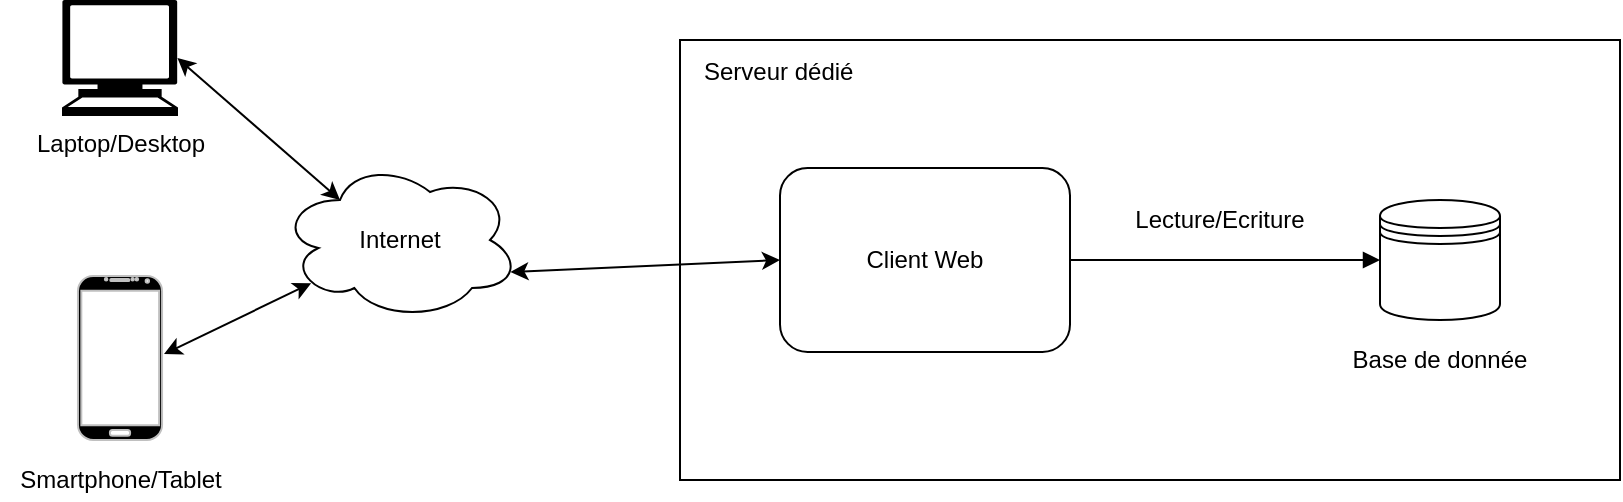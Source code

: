 <mxfile version="12.9.8" type="device"><diagram id="p9jzp_dkUhNurU7dTmDG" name="Page-1"><mxGraphModel dx="1021" dy="472" grid="1" gridSize="10" guides="1" tooltips="1" connect="1" arrows="1" fold="1" page="1" pageScale="1" pageWidth="827" pageHeight="1250" math="0" shadow="0"><root><mxCell id="0"/><mxCell id="1" parent="0"/><mxCell id="Wuvkx7_-rWjGP3ZjD_o5-1" value="" style="rounded=0;whiteSpace=wrap;html=1;" vertex="1" parent="1"><mxGeometry x="380" y="80" width="470" height="220" as="geometry"/></mxCell><mxCell id="Wuvkx7_-rWjGP3ZjD_o5-2" value="Laptop/Desktop" style="shape=mxgraph.signs.tech.computer;html=1;pointerEvents=1;fillColor=#000000;strokeColor=none;verticalLabelPosition=bottom;verticalAlign=top;align=center;" vertex="1" parent="1"><mxGeometry x="71" y="60" width="58" height="58" as="geometry"/></mxCell><mxCell id="Wuvkx7_-rWjGP3ZjD_o5-3" value="" style="shape=datastore;whiteSpace=wrap;html=1;" vertex="1" parent="1"><mxGeometry x="730" y="160" width="60" height="60" as="geometry"/></mxCell><mxCell id="Wuvkx7_-rWjGP3ZjD_o5-4" value="Client Web" style="rounded=1;whiteSpace=wrap;html=1;" vertex="1" parent="1"><mxGeometry x="430" y="144" width="145" height="92" as="geometry"/></mxCell><mxCell id="Wuvkx7_-rWjGP3ZjD_o5-5" value="" style="verticalLabelPosition=bottom;verticalAlign=top;html=1;shadow=0;dashed=0;strokeWidth=1;shape=mxgraph.android.phone2;strokeColor=#c0c0c0;fillColor=#000000;" vertex="1" parent="1"><mxGeometry x="78.98" y="198" width="42.05" height="82" as="geometry"/></mxCell><mxCell id="Wuvkx7_-rWjGP3ZjD_o5-7" value="Smartphone/Tablet" style="text;html=1;align=center;verticalAlign=middle;resizable=0;points=[];autosize=1;" vertex="1" parent="1"><mxGeometry x="40" y="290" width="120" height="20" as="geometry"/></mxCell><mxCell id="Wuvkx7_-rWjGP3ZjD_o5-8" value="Internet" style="ellipse;shape=cloud;whiteSpace=wrap;html=1;fillColor=#FFFFFF;" vertex="1" parent="1"><mxGeometry x="180" y="140" width="120" height="80" as="geometry"/></mxCell><mxCell id="Wuvkx7_-rWjGP3ZjD_o5-11" value="Base de donnée" style="text;html=1;strokeColor=none;fillColor=none;align=center;verticalAlign=middle;whiteSpace=wrap;rounded=0;" vertex="1" parent="1"><mxGeometry x="710" y="230" width="100" height="20" as="geometry"/></mxCell><mxCell id="Wuvkx7_-rWjGP3ZjD_o5-12" value="" style="endArrow=block;startArrow=none;endFill=1;startFill=0;html=1;exitX=1;exitY=0.5;exitDx=0;exitDy=0;" edge="1" parent="1" source="Wuvkx7_-rWjGP3ZjD_o5-4"><mxGeometry width="160" relative="1" as="geometry"><mxPoint x="580" y="190" as="sourcePoint"/><mxPoint x="730" y="190" as="targetPoint"/></mxGeometry></mxCell><mxCell id="Wuvkx7_-rWjGP3ZjD_o5-13" value="Lecture/Ecriture" style="text;html=1;strokeColor=none;fillColor=none;align=center;verticalAlign=middle;whiteSpace=wrap;rounded=0;" vertex="1" parent="1"><mxGeometry x="580" y="160" width="140" height="20" as="geometry"/></mxCell><mxCell id="Wuvkx7_-rWjGP3ZjD_o5-14" value="Serveur dédié" style="text;html=1;strokeColor=none;fillColor=none;align=left;verticalAlign=middle;whiteSpace=wrap;rounded=0;" vertex="1" parent="1"><mxGeometry x="390" y="90" width="140" height="12" as="geometry"/></mxCell><mxCell id="Wuvkx7_-rWjGP3ZjD_o5-17" value="" style="endArrow=classic;startArrow=classic;html=1;entryX=0;entryY=0.5;entryDx=0;entryDy=0;exitX=0.96;exitY=0.7;exitDx=0;exitDy=0;exitPerimeter=0;" edge="1" parent="1" source="Wuvkx7_-rWjGP3ZjD_o5-8" target="Wuvkx7_-rWjGP3ZjD_o5-4"><mxGeometry width="50" height="50" relative="1" as="geometry"><mxPoint x="260" y="310" as="sourcePoint"/><mxPoint x="310" y="260" as="targetPoint"/></mxGeometry></mxCell><mxCell id="Wuvkx7_-rWjGP3ZjD_o5-18" value="" style="endArrow=classic;startArrow=classic;html=1;entryX=0.13;entryY=0.77;entryDx=0;entryDy=0;entryPerimeter=0;exitX=1.023;exitY=0.476;exitDx=0;exitDy=0;exitPerimeter=0;" edge="1" parent="1" source="Wuvkx7_-rWjGP3ZjD_o5-5" target="Wuvkx7_-rWjGP3ZjD_o5-8"><mxGeometry width="50" height="50" relative="1" as="geometry"><mxPoint x="190" y="280" as="sourcePoint"/><mxPoint x="240" y="230" as="targetPoint"/></mxGeometry></mxCell><mxCell id="Wuvkx7_-rWjGP3ZjD_o5-19" value="" style="endArrow=classic;startArrow=classic;html=1;entryX=0.25;entryY=0.25;entryDx=0;entryDy=0;entryPerimeter=0;exitX=0.995;exitY=0.5;exitDx=0;exitDy=0;exitPerimeter=0;" edge="1" parent="1" source="Wuvkx7_-rWjGP3ZjD_o5-2" target="Wuvkx7_-rWjGP3ZjD_o5-8"><mxGeometry width="50" height="50" relative="1" as="geometry"><mxPoint x="170" y="150" as="sourcePoint"/><mxPoint x="220" y="100" as="targetPoint"/></mxGeometry></mxCell></root></mxGraphModel></diagram></mxfile>